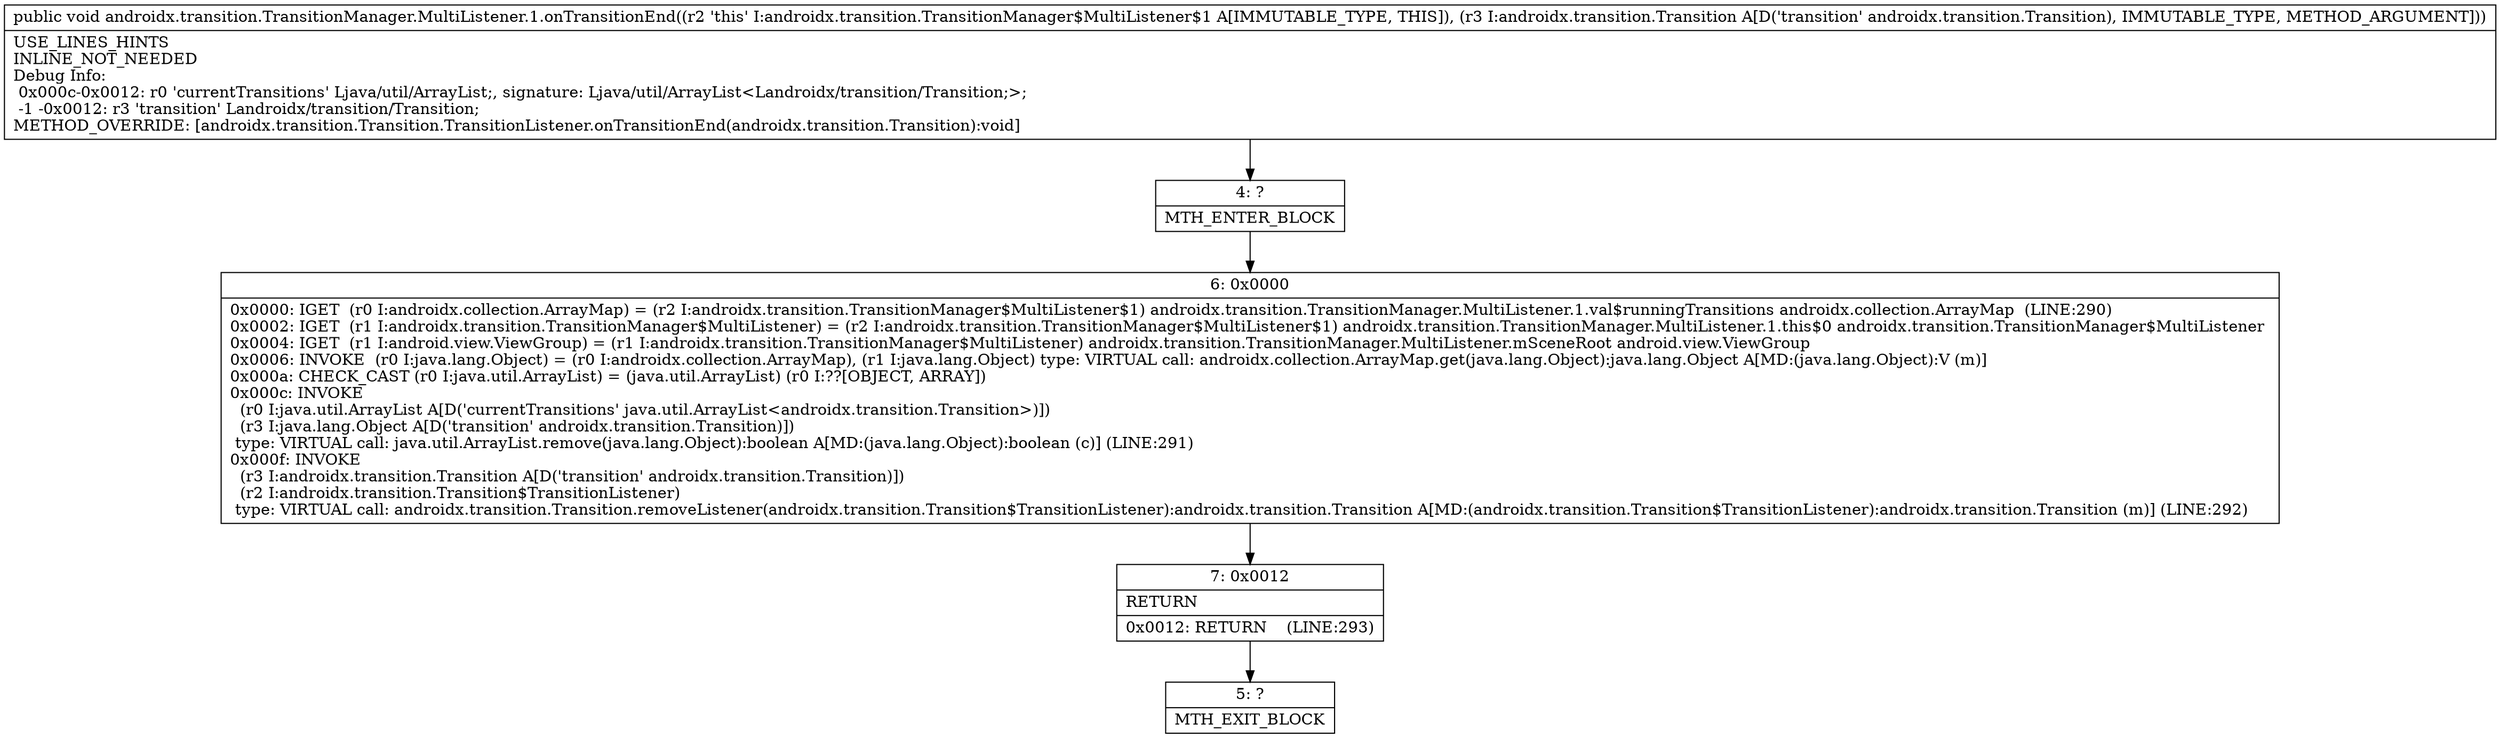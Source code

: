 digraph "CFG forandroidx.transition.TransitionManager.MultiListener.1.onTransitionEnd(Landroidx\/transition\/Transition;)V" {
Node_4 [shape=record,label="{4\:\ ?|MTH_ENTER_BLOCK\l}"];
Node_6 [shape=record,label="{6\:\ 0x0000|0x0000: IGET  (r0 I:androidx.collection.ArrayMap) = (r2 I:androidx.transition.TransitionManager$MultiListener$1) androidx.transition.TransitionManager.MultiListener.1.val$runningTransitions androidx.collection.ArrayMap  (LINE:290)\l0x0002: IGET  (r1 I:androidx.transition.TransitionManager$MultiListener) = (r2 I:androidx.transition.TransitionManager$MultiListener$1) androidx.transition.TransitionManager.MultiListener.1.this$0 androidx.transition.TransitionManager$MultiListener \l0x0004: IGET  (r1 I:android.view.ViewGroup) = (r1 I:androidx.transition.TransitionManager$MultiListener) androidx.transition.TransitionManager.MultiListener.mSceneRoot android.view.ViewGroup \l0x0006: INVOKE  (r0 I:java.lang.Object) = (r0 I:androidx.collection.ArrayMap), (r1 I:java.lang.Object) type: VIRTUAL call: androidx.collection.ArrayMap.get(java.lang.Object):java.lang.Object A[MD:(java.lang.Object):V (m)]\l0x000a: CHECK_CAST (r0 I:java.util.ArrayList) = (java.util.ArrayList) (r0 I:??[OBJECT, ARRAY]) \l0x000c: INVOKE  \l  (r0 I:java.util.ArrayList A[D('currentTransitions' java.util.ArrayList\<androidx.transition.Transition\>)])\l  (r3 I:java.lang.Object A[D('transition' androidx.transition.Transition)])\l type: VIRTUAL call: java.util.ArrayList.remove(java.lang.Object):boolean A[MD:(java.lang.Object):boolean (c)] (LINE:291)\l0x000f: INVOKE  \l  (r3 I:androidx.transition.Transition A[D('transition' androidx.transition.Transition)])\l  (r2 I:androidx.transition.Transition$TransitionListener)\l type: VIRTUAL call: androidx.transition.Transition.removeListener(androidx.transition.Transition$TransitionListener):androidx.transition.Transition A[MD:(androidx.transition.Transition$TransitionListener):androidx.transition.Transition (m)] (LINE:292)\l}"];
Node_7 [shape=record,label="{7\:\ 0x0012|RETURN\l|0x0012: RETURN    (LINE:293)\l}"];
Node_5 [shape=record,label="{5\:\ ?|MTH_EXIT_BLOCK\l}"];
MethodNode[shape=record,label="{public void androidx.transition.TransitionManager.MultiListener.1.onTransitionEnd((r2 'this' I:androidx.transition.TransitionManager$MultiListener$1 A[IMMUTABLE_TYPE, THIS]), (r3 I:androidx.transition.Transition A[D('transition' androidx.transition.Transition), IMMUTABLE_TYPE, METHOD_ARGUMENT]))  | USE_LINES_HINTS\lINLINE_NOT_NEEDED\lDebug Info:\l  0x000c\-0x0012: r0 'currentTransitions' Ljava\/util\/ArrayList;, signature: Ljava\/util\/ArrayList\<Landroidx\/transition\/Transition;\>;\l  \-1 \-0x0012: r3 'transition' Landroidx\/transition\/Transition;\lMETHOD_OVERRIDE: [androidx.transition.Transition.TransitionListener.onTransitionEnd(androidx.transition.Transition):void]\l}"];
MethodNode -> Node_4;Node_4 -> Node_6;
Node_6 -> Node_7;
Node_7 -> Node_5;
}

